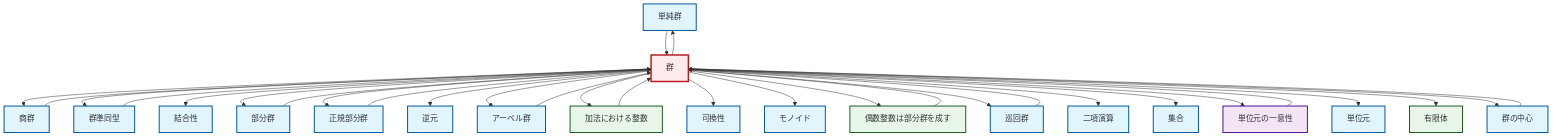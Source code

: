 graph TD
    classDef definition fill:#e1f5fe,stroke:#01579b,stroke-width:2px
    classDef theorem fill:#f3e5f5,stroke:#4a148c,stroke-width:2px
    classDef axiom fill:#fff3e0,stroke:#e65100,stroke-width:2px
    classDef example fill:#e8f5e9,stroke:#1b5e20,stroke-width:2px
    classDef current fill:#ffebee,stroke:#b71c1c,stroke-width:3px
    def-inverse-element["逆元"]:::definition
    def-associativity["結合性"]:::definition
    def-simple-group["単純群"]:::definition
    thm-unique-identity["単位元の一意性"]:::theorem
    def-cyclic-group["巡回群"]:::definition
    def-monoid["モノイド"]:::definition
    def-commutativity["可換性"]:::definition
    ex-integers-addition["加法における整数"]:::example
    def-group["群"]:::definition
    ex-finite-field["有限体"]:::example
    def-quotient-group["商群"]:::definition
    def-homomorphism["群準同型"]:::definition
    def-identity-element["単位元"]:::definition
    def-set["集合"]:::definition
    def-binary-operation["二項演算"]:::definition
    def-center-of-group["群の中心"]:::definition
    ex-even-integers-subgroup["偶数整数は部分群を成す"]:::example
    def-abelian-group["アーベル群"]:::definition
    def-normal-subgroup["正規部分群"]:::definition
    def-subgroup["部分群"]:::definition
    def-group --> def-quotient-group
    def-abelian-group --> def-group
    def-group --> def-homomorphism
    def-homomorphism --> def-group
    def-group --> def-simple-group
    def-center-of-group --> def-group
    def-group --> def-associativity
    def-simple-group --> def-group
    thm-unique-identity --> def-group
    def-cyclic-group --> def-group
    ex-even-integers-subgroup --> def-group
    def-quotient-group --> def-group
    def-group --> def-subgroup
    def-group --> def-normal-subgroup
    def-group --> def-inverse-element
    ex-integers-addition --> def-group
    def-group --> def-abelian-group
    def-group --> ex-integers-addition
    def-group --> def-commutativity
    def-group --> def-monoid
    def-group --> ex-even-integers-subgroup
    def-group --> def-cyclic-group
    def-group --> def-binary-operation
    def-subgroup --> def-group
    def-group --> def-set
    def-group --> thm-unique-identity
    def-group --> def-identity-element
    def-group --> ex-finite-field
    def-normal-subgroup --> def-group
    def-group --> def-center-of-group
    class def-group current